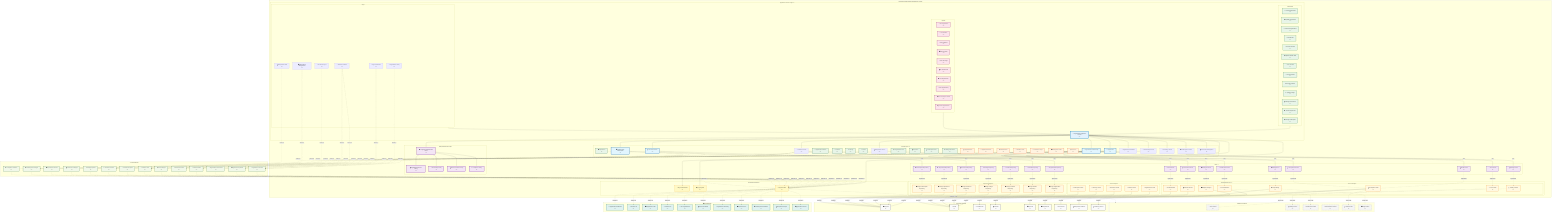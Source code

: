 graph TB
    %% ===== ENHANCED ORGANIZATION MANAGEMENT CONTEXT =====
    subgraph OrgContext ["🏢 Enhanced Organization Management Context"]
        
        %% ===== APPLICATION SERVICE LAYER =====
        subgraph OrgApplicationLayer ["Application Service Layer <<Application>>"]
            OrgApplicationService["🏢 Organization Application Service<br/><<ApplicationService>>"]
            
            %% Commands
            subgraph OrgCommands ["Commands"]
                CreateOrgCmd["➕ Create Organization<br/><<Command>>"]
                UpdateOrgCmd["✏️ Update Organization<br/><<Command>>"]
                DeactivateOrgCmd["🚫 Deactivate Organization<br/><<Command>>"]
                AddMemberCmd["👤 Add Member<br/><<Command>>"]
                RemoveMemberCmd["➖ Remove Member<br/><<Command>>"]
                UpdateMemberRoleCmd["🎭 Update Member Role<br/><<Command>>"]
                InviteMemberCmd["📨 Invite Member<br/><<Command>>"]
                AcceptInvitationCmd["✅ Accept Invitation<br/><<Command>>"]
                RevokeInvitationCmd["❌ Revoke Invitation<br/><<Command>>"]
                UpdateSettingsCmd["⚙️ Update Settings<br/><<Command>>"]
                ManagePermissionsCmd["🔒 Manage Permissions<br/><<Command>>"]
                CreateDepartmentCmd["🏛️ Create Department<br/><<Command>>"]
                AssignToSubscriptionCmd["💳 Assign Subscription<br/><<Command>>"]
            end
            
            %% Queries
            subgraph OrgQueries ["Queries"]
                GetOrgQuery["🏢 Get Organization<br/><<Query>>"]
                GetMembersQuery["👥 Get Members<br/><<Query>>"]
                GetInvitationsQuery["📨 Get Invitations<br/><<Query>>"]
                GetOrgStatsQuery["📊 Get Org Stats<br/><<Query>>"]
                GetUserOrgsQuery["👤 Get User Orgs<br/><<Query>>"]
                GetPermissionsQuery["🔒 Get Permissions<br/><<Query>>"]
                GetDepartmentsQuery["🏛️ Get Departments<br/><<Query>>"]
                GetOrgHierarchyQuery["🌳 Get Org Hierarchy<br/><<Query>>"]
                GetSubscriptionStatusQuery["💳 Get Subscription Status<br/><<Query>>"]
                SearchOrganizationsQuery["🔍 Search Organizations<br/><<Query>>"]
            end
            
            %% Sagas
            subgraph OrgSagas ["Sagas"]
                OrgSetupSaga["🎯 Organization Setup<br/><<Saga>>"]
                MemberInvitationSaga["📨 Member Invitation<br/><<Saga>>"]
                OrgDeactivationSaga["🚫 Org Deactivation<br/><<Saga>>"]
                PermissionSyncSaga["🔄 Permission Sync<br/><<Saga>>"]
                SubscriptionManagementSaga["💳 Subscription Management<br/><<Saga>>"]
                ComplianceAuditSaga["📋 Compliance Audit<br/><<Saga>>"]
            end
        end
        
        %% ===== DOMAIN LAYER (HEXAGON CORE) =====
        subgraph OrgDomain ["Domain Layer <<DomainCore>>"]
            direction TB
            
            %% Aggregates
            Organization["🏢 Organization<br/><<AggregateRoot>>"]
            OrganizationMembership["👥 Organization Membership<br/><<AggregateRoot>>"]
            OrgPermissionMatrix["🔒 Permission Matrix<br/><<AggregateRoot>>"]
            OrganizationSubscription["💳 Organization Subscription<br/><<AggregateRoot>>"]
            
            %% Entities
            OrganizationMember["👤 Organization Member<br/><<Entity>>"]
            Invitation["📨 Invitation<br/><<Entity>>"]
            OrgSettings["⚙️ Settings<br/><<Entity>>"]
            Contact["📞 Contact<br/><<Entity>>"]
            Department["🏛️ Department<br/><<Entity>>"]
            OrgRole["🎭 Organization Role<br/><<Entity>>"]
            Permission["🔒 Permission<br/><<Entity>>"]
            SubscriptionPlan["📋 Subscription Plan<br/><<Entity>>"]
            BillingInfo["💳 Billing Information<br/><<Entity>>"]
            
            %% Value Objects
            OrgId["🆔 Organization ID<br/><<ValueObject>>"]
            OrgName["🏢 Organization Name<br/><<ValueObject>>"]
            MemberRole["🎭 Member Role<br/><<ValueObject>>"]
            InvitationToken["🎫 Invitation Token<br/><<ValueObject>>"]
            PermissionScope["🎯 Permission Scope<br/><<ValueObject>>"]
            SubscriptionStatus["📊 Subscription Status<br/><<ValueObject>>"]
            TrustLevel["⭐ Trust Level<br/><<ValueObject>>"]
            
            %% Domain Services
            MembershipService["👥 Membership Service<br/><<DomainService>>"]
            InvitationService["📨 Invitation Service<br/><<DomainService>>"]
            OrgValidationService["✅ Organization Validation<br/><<DomainService>>"]
            PermissionManagementService["🔒 Permission Management<br/><<DomainService>>"]
            HierarchyService["🌳 Hierarchy Service<br/><<DomainService>>"]
            SubscriptionService["💳 Subscription Service<br/><<DomainService>>"]
            ComplianceService["📋 Compliance Service<br/><<DomainService>>"]
        end
        
        %% ===== PORTS (DOMAIN INTERFACES) =====
        subgraph OrgPorts ["Ports <<Port>>"]
            direction TB
            
            %% Repository Ports
            IOrganizationRepo["🏢 IOrganizationRepository<br/><<Port>>"]
            IMemberRepo["👥 IMemberRepository<br/><<Port>>"]
            IInvitationRepo["📨 IInvitationRepository<br/><<Port>>"]
            ISettingsRepo["⚙️ ISettingsRepository<br/><<Port>>"]
            IPermissionRepo["🔒 IPermissionRepository<br/><<Port>>"]
            IDepartmentRepo["🏛️ IDepartmentRepository<br/><<Port>>"]
            ISubscriptionRepo["💳 ISubscriptionRepository<br/><<Port>>"]
            
            %% Service Ports
            IEmailService["📧 IEmailService<br/><<Port>>"]
            IPermissionService["🔒 IPermissionService<br/><<Port>>"]
            IBillingService["💳 IBillingService<br/><<Port>>"]
            IAnalyticsService["📊 IAnalyticsService<br/><<Port>>"]
            IIdentityService["🆔 IIdentityService<br/><<Port>>"]
            IUserService["👤 IUserService<br/><<Port>>"]
            INotificationService["🔔 INotificationService<br/><<Port>>"]
            IAuditService["📋 IAuditService<br/><<Port>>"]
            IComplianceService["📋 IComplianceService<br/><<Port>>"]
        end
        
        %% ===== INFRASTRUCTURE LAYER (ADAPTERS) =====
        subgraph OrgAdapters ["Infrastructure Layer <<Adapter>>"]
            direction TB
            
            %% Repository Adapters
            subgraph OrgRepositoryAdapters ["Repository Adapters"]
                MongoOrgRepo["🗄️ Mongo Organization Repository<br/><<RepositoryAdapter>>"]
                MongoMemberRepo["🗄️ Mongo Member Repository<br/><<RepositoryAdapter>>"]
                MongoInvitationRepo["🗄️ Mongo Invitation Repository<br/><<RepositoryAdapter>>"]
                MongoSettingsRepo["🗄️ Mongo Settings Repository<br/><<RepositoryAdapter>>"]
                MongoPermissionRepo["🗄️ Mongo Permission Repository<br/><<RepositoryAdapter>>"]
                MongoDepartmentRepo["🗄️ Mongo Department Repository<br/><<RepositoryAdapter>>"]
                MongoSubscriptionRepo["🗄️ Mongo Subscription Repository<br/><<RepositoryAdapter>>"]
            end
            
            %% Service Adapters
            subgraph OrgServiceAdapters ["Service Adapters"]
                SendGridEmailAdapter["📧 SendGrid Email<br/><<EmailAdapter>>"]
                Auth0PermissionAdapter["🔒 Auth0 Permission<br/><<PermissionAdapter>>"]
                StripeBillingAdapter["💳 Stripe Billing<br/><<BillingAdapter>>"]
                MixpanelAnalyticsAdapter["📊 Mixpanel Analytics<br/><<AnalyticsAdapter>>"]
                IdentityContextAdapter["🆔 Identity Context<br/><<ContextAdapter>>"]
                UserContextAdapter["👤 User Context<br/><<ContextAdapter>>"]
                FCMNotificationAdapter["📱 FCM Notification<br/><<NotificationAdapter>>"]
                ComplianceAuditAdapter["📋 Compliance Audit<br/><<AuditAdapter>>"]
            end
            
            %% Cache Adapters
            subgraph OrgCacheAdapters ["Cache Adapters"]
                OrgCache["💾 Organization Cache<br/><<CacheAdapter>>"]
                MemberCache["💾 Member Cache<br/><<CacheAdapter>>"]
                PermissionCache["💾 Permission Cache<br/><<CacheAdapter>>"]
                HierarchyCache["💾 Hierarchy Cache<br/><<CacheAdapter>>"]
                SubscriptionCache["💾 Subscription Cache<br/><<CacheAdapter>>"]
            end
        end
        
        %% ===== CONTEXT BUS INTERFACES =====
        subgraph OrgContextBus ["Context Bus Interfaces"]
            OrgCommandBus["⚡ Org Command Bus<br/><<CommandBus>>"]
            OrgQueryBus["❓ Org Query Bus<br/><<QueryBus>>"]
            OrgEventBus["📨 Org Event Bus<br/><<EventBus>>"]
        end
        
        %% ===== POLICY ENFORCEMENT =====
        subgraph OrgPolicyLayer ["Policy Enforcement Layer"]
            OrgPolicyEnforcementPoint["🛡️ Org Policy Enforcement Point<br/><<PEP>>"]
            OrganizationAccessPolicyService["🔒 Organization Access Policy<br/><<Policy>>"]
            MembershipPolicyService["👥 Membership Policy<br/><<Policy>>"]
            DataGovernancePolicyService["📋 Data Governance Policy<br/><<Policy>>"]
            CompliancePolicyService["⚖️ Compliance Policy<br/><<Policy>>"]
        end
    end
    
    %% ===== EXTERNAL SYSTEMS =====
    subgraph OrgExternal ["🌐 External Systems"]
        MongoDB["🗄️ MongoDB<br/><<Database>>"]
        RedisCache["🔴 Redis<br/><<Cache>>"]
        SendGridAPI["📧 SendGrid API<br/><<EmailService>>"]
        Auth0API["🔒 Auth0 API<br/><<AuthService>>"]
        StripeAPI["💳 Stripe API<br/><<PaymentService>>"]
        MixpanelAPI["📊 Mixpanel API<br/><<AnalyticsService>>"]
        FCMService["📱 FCM Service<br/><<NotificationService>>"]
        ComplianceDB["📋 Compliance Database<br/><<ComplianceSystem>>"]
        AuditLogService["📋 Audit Log Service<br/><<AuditSystem>>"]
    end
    
    %% ===== EVENTS =====
    subgraph OrgEvents ["📨 Domain Events"]
        OrgCreatedEvent["🏢 Organization Created<br/><<DomainEvent>>"]
        OrgUpdatedEvent["✏️ Organization Updated<br/><<DomainEvent>>"]
        OrgDeactivatedEvent["🚫 Organization Deactivated<br/><<DomainEvent>>"]
        MemberAddedEvent["👤 Member Added<br/><<DomainEvent>>"]
        MemberRemovedEvent["➖ Member Removed<br/><<DomainEvent>>"]
        RoleChangedEvent["🎭 Role Changed<br/><<DomainEvent>>"]
        InvitationSentEvent["📨 Invitation Sent<br/><<DomainEvent>>"]
        InvitationAcceptedEvent["✅ Invitation Accepted<br/><<DomainEvent>>"]
        InvitationRevokedEvent["❌ Invitation Revoked<br/><<DomainEvent>>"]
        SettingsUpdatedEvent["⚙️ Settings Updated<br/><<DomainEvent>>"]
        PermissionsChangedEvent["🔒 Permissions Changed<br/><<DomainEvent>>"]
        DepartmentCreatedEvent["🏛️ Department Created<br/><<DomainEvent>>"]
        SubscriptionChangedEvent["💳 Subscription Changed<br/><<DomainEvent>>"]
        ComplianceViolationEvent["⚠️ Compliance Violation<br/><<DomainEvent>>"]
    end
    
    %% ===== READ MODELS =====
    subgraph OrgReadModels ["📊 Read Models"]
        OrgDashboardRM["🏢 Organization Dashboard<br/><<ReadModel>>"]
        MemberListRM["👥 Member List<br/><<ReadModel>>"]
        OrgStatsRM["📊 Organization Stats<br/><<ReadModel>>"]
        InvitationListRM["📨 Invitation List<br/><<ReadModel>>"]
        UserOrgsRM["👤 User Organizations<br/><<ReadModel>>"]
        PermissionMatrixRM["🔒 Permission Matrix<br/><<ReadModel>>"]
        OrgHierarchyRM["🌳 Organization Hierarchy<br/><<ReadModel>>"]
        DepartmentListRM["🏛️ Department List<br/><<ReadModel>>"]
        SubscriptionDashboardRM["💳 Subscription Dashboard<br/><<ReadModel>>"]
        ComplianceReportRM["📋 Compliance Report<br/><<ReadModel>>"]
        OrgSearchRM["🔍 Organization Search<br/><<ReadModel>>"]
    end
    
    %% ===== EXTERNAL CONTEXT REFERENCES =====
    subgraph ExternalContexts ["🌐 External Contexts"]
        UserContext["👤 User Context<br/><<ExternalContext>>"]
        IdentityContext["🆔 Identity Context<br/><<ExternalContext>>"]
        NotificationContext["🔔 Notification Context<br/><<ExternalContext>>"]
        AuthenticationContext["🔐 Authentication Context<br/><<ExternalContext>>"]
        AuditContext["📋 Audit Context<br/><<ExternalContext>>"]
        BillingContext["💳 Billing Context<br/><<ExternalContext>>"]
    end
    
    %% ===== RELATIONSHIPS =====
    
    %% Application Service orchestrates everything
    OrgApplicationService --> OrgCommandBus
    OrgApplicationService --> OrgQueryBus
    OrgApplicationService --> OrgEventBus
    
    %% Commands and Queries through Application Service
    OrgCommands --> OrgApplicationService
    OrgQueries --> OrgApplicationService
    OrgSagas --> OrgApplicationService
    
    %% Application Service to Domain (orchestration)
    OrgApplicationService --> Organization
    OrgApplicationService --> OrganizationMembership
    OrgApplicationService --> OrgPermissionMatrix
    OrgApplicationService --> OrganizationSubscription
    OrgApplicationService --> MembershipService
    OrgApplicationService --> InvitationService
    OrgApplicationService --> OrgValidationService
    OrgApplicationService --> PermissionManagementService
    OrgApplicationService --> HierarchyService
    OrgApplicationService --> SubscriptionService
    OrgApplicationService --> ComplianceService
    
    %% Policy Enforcement Integration
    OrgApplicationService --> OrgPolicyEnforcementPoint
    OrgPolicyEnforcementPoint --> OrganizationAccessPolicyService
    OrgPolicyEnforcementPoint --> MembershipPolicyService
    OrgPolicyEnforcementPoint --> DataGovernancePolicyService
    OrgPolicyEnforcementPoint --> CompliancePolicyService
    
    %% Domain to Ports (Dependency Inversion)
    Organization -->|uses| IOrganizationRepo
    Organization -->|uses| IEmailService
    Organization -->|uses| IBillingService
    Organization -->|uses| IAuditService
    OrganizationMembership -->|uses| IMemberRepo
    OrganizationMembership -->|uses| IPermissionService
    OrgPermissionMatrix -->|uses| IPermissionRepo
    OrganizationSubscription -->|uses| ISubscriptionRepo
    MembershipService -->|uses| IAnalyticsService
    InvitationService -->|uses| IInvitationRepo
    InvitationService -->|uses| INotificationService
    PermissionManagementService -->|uses| IIdentityService
    SubscriptionService -->|uses| IUserService
    ComplianceService -->|uses| IComplianceService
    
    %% Ports to Adapters (Implementation)
    IOrganizationRepo -.->|implements| MongoOrgRepo
    IMemberRepo -.->|implements| MongoMemberRepo
    IInvitationRepo -.->|implements| MongoInvitationRepo
    ISettingsRepo -.->|implements| MongoSettingsRepo
    IPermissionRepo -.->|implements| MongoPermissionRepo
    IDepartmentRepo -.->|implements| MongoDepartmentRepo
    ISubscriptionRepo -.->|implements| MongoSubscriptionRepo
    IEmailService -.->|implements| SendGridEmailAdapter
    IPermissionService -.->|implements| Auth0PermissionAdapter
    IBillingService -.->|implements| StripeBillingAdapter
    IAnalyticsService -.->|implements| MixpanelAnalyticsAdapter
    IIdentityService -.->|implements| IdentityContextAdapter
    IUserService -.->|implements| UserContextAdapter
    INotificationService -.->|implements| FCMNotificationAdapter
    IAuditService -.->|implements| ComplianceAuditAdapter
    IComplianceService -.->|implements| ComplianceAuditAdapter
    
    %% Adapters to External Systems
    MongoOrgRepo -->|connects| MongoDB
    MongoMemberRepo -->|connects| MongoDB
    MongoInvitationRepo -->|connects| MongoDB
    MongoSettingsRepo -->|connects| MongoDB
    MongoPermissionRepo -->|connects| MongoDB
    MongoDepartmentRepo -->|connects| MongoDB
    MongoSubscriptionRepo -->|connects| MongoDB
    OrgCache -->|connects| RedisCache
    MemberCache -->|connects| RedisCache
    PermissionCache -->|connects| RedisCache
    HierarchyCache -->|connects| RedisCache
    SubscriptionCache -->|connects| RedisCache
    SendGridEmailAdapter -->|connects| SendGridAPI
    Auth0PermissionAdapter -->|connects| Auth0API
    StripeBillingAdapter -->|connects| StripeAPI
    MixpanelAnalyticsAdapter -->|connects| MixpanelAPI
    FCMNotificationAdapter -->|connects| FCMService
    ComplianceAuditAdapter -->|connects| ComplianceDB
    ComplianceAuditAdapter -->|connects| AuditLogService
    
    %% Cross-Context Communication
    IdentityContextAdapter -.->|async calls| IdentityContext
    UserContextAdapter -.->|async calls| UserContext
    FCMNotificationAdapter -.->|async calls| NotificationContext
    ComplianceAuditAdapter -.->|async calls| AuditContext
    StripeBillingAdapter -.->|async calls| BillingContext
    
    %% Domain Events
    Organization -.->|publishes| OrgCreatedEvent
    Organization -.->|publishes| OrgUpdatedEvent
    Organization -.->|publishes| OrgDeactivatedEvent
    Organization -.->|publishes| SettingsUpdatedEvent
    OrganizationMembership -.->|publishes| MemberAddedEvent
    OrganizationMembership -.->|publishes| MemberRemovedEvent
    OrganizationMembership -.->|publishes| RoleChangedEvent
    InvitationService -.->|publishes| InvitationSentEvent
    InvitationService -.->|publishes| InvitationAcceptedEvent
    InvitationService -.->|publishes| InvitationRevokedEvent
    OrgPermissionMatrix -.->|publishes| PermissionsChangedEvent
    Department -.->|publishes| DepartmentCreatedEvent
    OrganizationSubscription -.->|publishes| SubscriptionChangedEvent
    ComplianceService -.->|publishes| ComplianceViolationEvent
    
    %% Event to Read Models (via Event Bus)
    OrgEventBus -.->|projects to| OrgDashboardRM
    OrgEventBus -.->|projects to| MemberListRM
    OrgEventBus -.->|projects to| OrgStatsRM
    OrgEventBus -.->|projects to| InvitationListRM
    OrgEventBus -.->|projects to| UserOrgsRM
    OrgEventBus -.->|projects to| PermissionMatrixRM
    OrgEventBus -.->|projects to| OrgHierarchyRM
    OrgEventBus -.->|projects to| DepartmentListRM
    OrgEventBus -.->|projects to| SubscriptionDashboardRM
    OrgEventBus -.->|projects to| ComplianceReportRM
    OrgEventBus -.->|projects to| OrgSearchRM
    
    %% Events to Event Bus
    OrgCreatedEvent -.->|publishes to| OrgEventBus
    OrgUpdatedEvent -.->|publishes to| OrgEventBus
    OrgDeactivatedEvent -.->|publishes to| OrgEventBus
    MemberAddedEvent -.->|publishes to| OrgEventBus
    MemberRemovedEvent -.->|publishes to| OrgEventBus
    RoleChangedEvent -.->|publishes to| OrgEventBus
    InvitationSentEvent -.->|publishes to| OrgEventBus
    InvitationAcceptedEvent -.->|publishes to| OrgEventBus
    InvitationRevokedEvent -.->|publishes to| OrgEventBus
    SettingsUpdatedEvent -.->|publishes to| OrgEventBus
    PermissionsChangedEvent -.->|publishes to| OrgEventBus
    DepartmentCreatedEvent -.->|publishes to| OrgEventBus
    SubscriptionChangedEvent -.->|publishes to| OrgEventBus
    ComplianceViolationEvent -.->|publishes to| OrgEventBus
    
    %% Sagas listen to events
    OrgSetupSaga -.->|listens to| OrgCreatedEvent
    MemberInvitationSaga -.->|listens to| InvitationSentEvent
    MemberInvitationSaga -.->|listens to| InvitationAcceptedEvent
    OrgDeactivationSaga -.->|listens to| OrgDeactivatedEvent
    PermissionSyncSaga -.->|listens to| PermissionsChangedEvent
    SubscriptionManagementSaga -.->|listens to| SubscriptionChangedEvent
    ComplianceAuditSaga -.->|listens to| ComplianceViolationEvent
    
    %% Context Bus to External Event Bus
    OrgEventBus -.->|integrates with| ExternalContexts
    
    %% ===== STYLING =====
    classDef aggregate fill:#e1f5fe,stroke:#01579b,stroke-width:3px
    classDef entity fill:#e8f5e8,stroke:#1b5e20,stroke-width:2px
    classDef valueObject fill:#fff3e0,stroke:#e65100,stroke-width:2px
    classDef port fill:#f3e5f5,stroke:#4a148c,stroke-width:2px
    classDef adapter fill:#fff8e1,stroke:#f57f17,stroke-width:2px
    classDef external fill:#fafafa,stroke:#424242,stroke-width:2px
    classDef command fill:#e8f5e8,stroke:#2e7d32,stroke-width:2px
    classDef query fill:#fce4ec,stroke:#880e4f,stroke-width:2px
    classDef event fill:#f1f8e9,stroke:#33691e,stroke-width:2px
    classDef readModel fill:#e0f2f1,stroke:#00695c,stroke-width:2px
    classDef externalContext fill:#f5f5f5,stroke:#757575,stroke-width:2px,stroke-dasharray: 5 5
    classDef applicationService fill:#e3f2fd,stroke:#0277bd,stroke-width:4px
    classDef contextBus fill:#fff9c4,stroke:#f9a825,stroke-width:2px
    classDef policy fill:#f3e5f5,stroke:#7b1fa2,stroke-width:3px
    
    class Organization,OrganizationMembership,OrgPermissionMatrix,OrganizationSubscription aggregate
    class OrganizationMember,Invitation,OrgSettings,Contact,Department,OrgRole,Permission,SubscriptionPlan,BillingInfo entity
    class OrgId,OrgName,MemberRole,InvitationToken,PermissionScope,SubscriptionStatus,TrustLevel valueObject
    class IOrganizationRepo,IMemberRepo,IInvitationRepo,ISettingsRepo,IPermissionRepo,IDepartmentRepo,ISubscriptionRepo,IEmailService,IPermissionService,IBillingService,IAnalyticsService,IIdentityService,IUserService,INotificationService,IAuditService,IComplianceService port
    class MongoOrgRepo,MongoMemberRepo,MongoInvitationRepo,MongoSettingsRepo,MongoPermissionRepo,MongoDepartmentRepo,MongoSubscriptionRepo,SendGridEmailAdapter,Auth0PermissionAdapter,StripeBillingAdapter,MixpanelAnalyticsAdapter,IdentityContextAdapter,UserContextAdapter,FCMNotificationAdapter,ComplianceAuditAdapter,OrgCache,MemberCache,PermissionCache,HierarchyCache,SubscriptionCache adapter
    class MongoDB,RedisCache,SendGridAPI,Auth0API,StripeAPI,MixpanelAPI,FCMService,ComplianceDB,AuditLogService external
    class CreateOrgCmd,UpdateOrgCmd,DeactivateOrgCmd,AddMemberCmd,RemoveMemberCmd,UpdateMemberRoleCmd,InviteMemberCmd,AcceptInvitationCmd,RevokeInvitationCmd,UpdateSettingsCmd,ManagePermissionsCmd,CreateDepartmentCmd,AssignToSubscriptionCmd command
    class GetOrgQuery,GetMembersQuery,GetInvitationsQuery,GetOrgStatsQuery,GetUserOrgsQuery,GetPermissionsQuery,GetDepartmentsQuery,GetOrgHierarchyQuery,GetSubscriptionStatusQuery,SearchOrganizationsQuery query
    class OrgCreatedEvent,OrgUpdatedEvent,OrgDeactivatedEvent,MemberAddedEvent,MemberRemovedEvent,RoleChangedEvent,InvitationSentEvent,InvitationAcceptedEvent,InvitationRevokedEvent,SettingsUpdatedEvent,PermissionsChangedEvent,DepartmentCreatedEvent,SubscriptionChangedEvent,ComplianceViolationEvent event
    class OrgDashboardRM,MemberListRM,OrgStatsRM,InvitationListRM,UserOrgsRM,PermissionMatrixRM,OrgHierarchyRM,DepartmentListRM,SubscriptionDashboardRM,ComplianceReportRM,OrgSearchRM readModel
    class UserContext,IdentityContext,NotificationContext,AuthenticationContext,AuditContext,BillingContext externalContext
    class OrgApplicationService applicationService
    class OrgCommandBus,OrgQueryBus,OrgEventBus contextBus
    class OrgPolicyEnforcementPoint,OrganizationAccessPolicyService,MembershipPolicyService,DataGovernancePolicyService,CompliancePolicyService policy